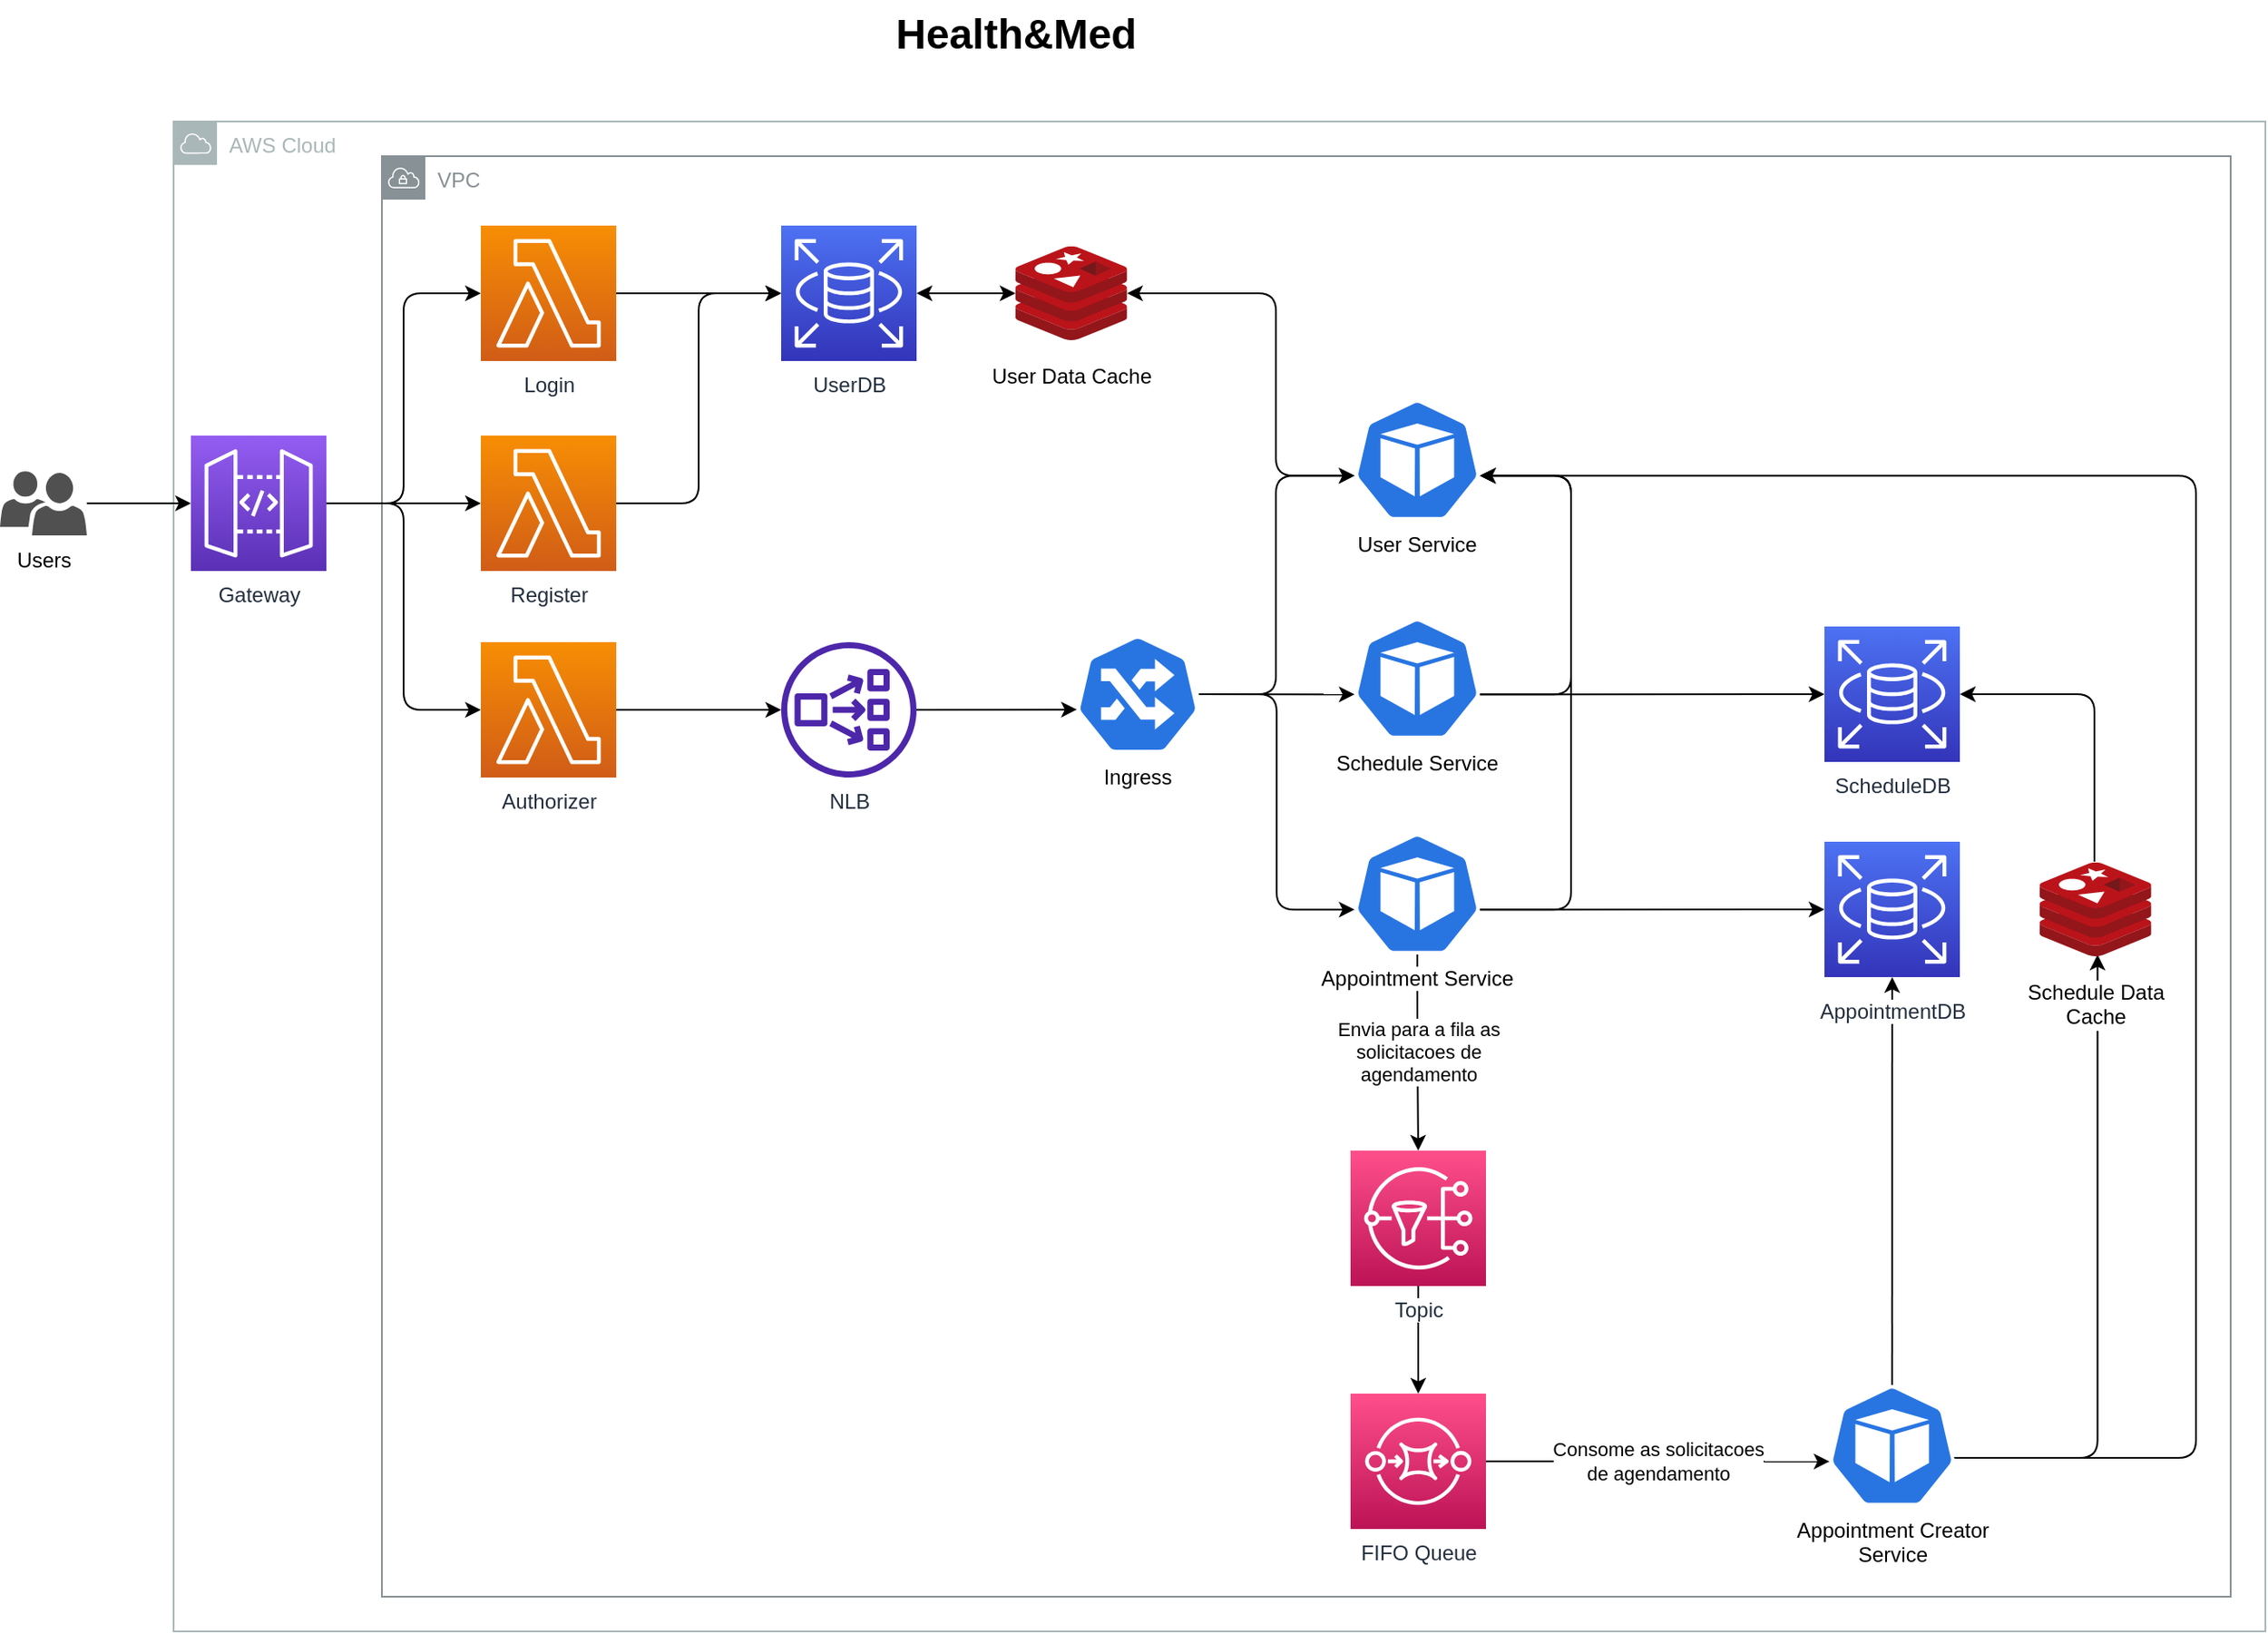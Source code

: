 <mxfile scale="1" border="10">
    <diagram id="gdUvleXatDT4JzoaOzgu" name="Arquitetura">
        <mxGraphModel dx="773" dy="596" grid="1" gridSize="10" guides="1" tooltips="1" connect="1" arrows="1" fold="1" page="1" pageScale="1" pageWidth="850" pageHeight="1100" background="#ffffff" math="0" shadow="0">
            <root>
                <mxCell id="0"/>
                <mxCell id="1" parent="0"/>
                <mxCell id="h52EhWeXdkFsN7Ld-P_R-19" value="AWS Cloud" style="sketch=0;outlineConnect=0;gradientColor=none;html=1;whiteSpace=wrap;fontSize=12;fontStyle=0;shape=mxgraph.aws4.group;grIcon=mxgraph.aws4.group_aws_cloud;strokeColor=#AAB7B8;fillColor=none;verticalAlign=top;align=left;spacingLeft=30;fontColor=#AAB7B8;dashed=0;labelBackgroundColor=default;rounded=1;" parent="1" vertex="1">
                    <mxGeometry x="125" y="90" width="1205" height="870" as="geometry"/>
                </mxCell>
                <mxCell id="2" value="Health&amp;amp;Med" style="text;strokeColor=none;fillColor=none;html=1;fontSize=24;fontStyle=1;verticalAlign=middle;align=center;rounded=1;" parent="1" vertex="1">
                    <mxGeometry x="560" y="20" width="100" height="40" as="geometry"/>
                </mxCell>
                <mxCell id="h52EhWeXdkFsN7Ld-P_R-56" style="edgeStyle=orthogonalEdgeStyle;curved=1;html=1;entryX=0;entryY=0.5;entryDx=0;entryDy=0;entryPerimeter=0;rounded=1;" parent="1" source="h52EhWeXdkFsN7Ld-P_R-12" target="h52EhWeXdkFsN7Ld-P_R-22" edge="1">
                    <mxGeometry relative="1" as="geometry"/>
                </mxCell>
                <mxCell id="h52EhWeXdkFsN7Ld-P_R-12" value="Users" style="sketch=0;pointerEvents=1;shadow=0;dashed=0;html=1;strokeColor=none;labelPosition=center;verticalLabelPosition=bottom;verticalAlign=top;align=center;fillColor=#505050;shape=mxgraph.mscae.intune.user_group;labelBackgroundColor=default;rounded=1;" parent="1" vertex="1">
                    <mxGeometry x="25" y="291.5" width="50" height="37" as="geometry"/>
                </mxCell>
                <mxCell id="h52EhWeXdkFsN7Ld-P_R-20" value="VPC" style="sketch=0;outlineConnect=0;gradientColor=none;html=1;whiteSpace=wrap;fontSize=12;fontStyle=0;shape=mxgraph.aws4.group;grIcon=mxgraph.aws4.group_vpc;strokeColor=#879196;fillColor=none;verticalAlign=top;align=left;spacingLeft=30;fontColor=#879196;dashed=0;labelBackgroundColor=default;rounded=1;" parent="1" vertex="1">
                    <mxGeometry x="245" y="110" width="1065" height="830" as="geometry"/>
                </mxCell>
                <mxCell id="h52EhWeXdkFsN7Ld-P_R-26" style="edgeStyle=orthogonalEdgeStyle;curved=1;html=1;entryX=0;entryY=0.5;entryDx=0;entryDy=0;entryPerimeter=0;rounded=1;" parent="1" source="h52EhWeXdkFsN7Ld-P_R-22" target="h52EhWeXdkFsN7Ld-P_R-23" edge="1">
                    <mxGeometry relative="1" as="geometry"/>
                </mxCell>
                <mxCell id="h52EhWeXdkFsN7Ld-P_R-27" style="edgeStyle=orthogonalEdgeStyle;html=1;entryX=0;entryY=0.5;entryDx=0;entryDy=0;entryPerimeter=0;rounded=1;" parent="1" source="h52EhWeXdkFsN7Ld-P_R-22" target="h52EhWeXdkFsN7Ld-P_R-25" edge="1">
                    <mxGeometry relative="1" as="geometry"/>
                </mxCell>
                <mxCell id="h52EhWeXdkFsN7Ld-P_R-28" style="edgeStyle=orthogonalEdgeStyle;html=1;entryX=0;entryY=0.5;entryDx=0;entryDy=0;entryPerimeter=0;rounded=1;" parent="1" source="h52EhWeXdkFsN7Ld-P_R-22" target="h52EhWeXdkFsN7Ld-P_R-24" edge="1">
                    <mxGeometry relative="1" as="geometry"/>
                </mxCell>
                <mxCell id="h52EhWeXdkFsN7Ld-P_R-22" value="Gateway" style="sketch=0;points=[[0,0,0],[0.25,0,0],[0.5,0,0],[0.75,0,0],[1,0,0],[0,1,0],[0.25,1,0],[0.5,1,0],[0.75,1,0],[1,1,0],[0,0.25,0],[0,0.5,0],[0,0.75,0],[1,0.25,0],[1,0.5,0],[1,0.75,0]];outlineConnect=0;fontColor=#232F3E;gradientColor=#945DF2;gradientDirection=north;fillColor=#5A30B5;strokeColor=#ffffff;dashed=0;verticalLabelPosition=bottom;verticalAlign=top;align=center;html=1;fontSize=12;fontStyle=0;aspect=fixed;shape=mxgraph.aws4.resourceIcon;resIcon=mxgraph.aws4.api_gateway;labelBackgroundColor=default;rounded=1;" parent="1" vertex="1">
                    <mxGeometry x="135" y="271" width="78" height="78" as="geometry"/>
                </mxCell>
                <mxCell id="h52EhWeXdkFsN7Ld-P_R-31" style="edgeStyle=orthogonalEdgeStyle;html=1;entryX=0;entryY=0.5;entryDx=0;entryDy=0;entryPerimeter=0;rounded=1;" parent="1" source="h52EhWeXdkFsN7Ld-P_R-23" target="h52EhWeXdkFsN7Ld-P_R-29" edge="1">
                    <mxGeometry relative="1" as="geometry"/>
                </mxCell>
                <mxCell id="h52EhWeXdkFsN7Ld-P_R-23" value="Register" style="sketch=0;points=[[0,0,0],[0.25,0,0],[0.5,0,0],[0.75,0,0],[1,0,0],[0,1,0],[0.25,1,0],[0.5,1,0],[0.75,1,0],[1,1,0],[0,0.25,0],[0,0.5,0],[0,0.75,0],[1,0.25,0],[1,0.5,0],[1,0.75,0]];outlineConnect=0;fontColor=#232F3E;gradientColor=#F78E04;gradientDirection=north;fillColor=#D05C17;strokeColor=#ffffff;dashed=0;verticalLabelPosition=bottom;verticalAlign=top;align=center;html=1;fontSize=12;fontStyle=0;aspect=fixed;shape=mxgraph.aws4.resourceIcon;resIcon=mxgraph.aws4.lambda;labelBackgroundColor=default;rounded=1;" parent="1" vertex="1">
                    <mxGeometry x="302" y="271" width="78" height="78" as="geometry"/>
                </mxCell>
                <mxCell id="h52EhWeXdkFsN7Ld-P_R-34" style="edgeStyle=orthogonalEdgeStyle;curved=1;html=1;rounded=1;" parent="1" source="h52EhWeXdkFsN7Ld-P_R-24" target="h52EhWeXdkFsN7Ld-P_R-32" edge="1">
                    <mxGeometry relative="1" as="geometry"/>
                </mxCell>
                <mxCell id="h52EhWeXdkFsN7Ld-P_R-24" value="Authorizer" style="sketch=0;points=[[0,0,0],[0.25,0,0],[0.5,0,0],[0.75,0,0],[1,0,0],[0,1,0],[0.25,1,0],[0.5,1,0],[0.75,1,0],[1,1,0],[0,0.25,0],[0,0.5,0],[0,0.75,0],[1,0.25,0],[1,0.5,0],[1,0.75,0]];outlineConnect=0;fontColor=#232F3E;gradientColor=#F78E04;gradientDirection=north;fillColor=#D05C17;strokeColor=#ffffff;dashed=0;verticalLabelPosition=bottom;verticalAlign=top;align=center;html=1;fontSize=12;fontStyle=0;aspect=fixed;shape=mxgraph.aws4.resourceIcon;resIcon=mxgraph.aws4.lambda;labelBackgroundColor=default;rounded=1;" parent="1" vertex="1">
                    <mxGeometry x="302" y="390" width="78" height="78" as="geometry"/>
                </mxCell>
                <mxCell id="h52EhWeXdkFsN7Ld-P_R-30" style="edgeStyle=orthogonalEdgeStyle;curved=1;html=1;entryX=0;entryY=0.5;entryDx=0;entryDy=0;entryPerimeter=0;rounded=1;" parent="1" source="h52EhWeXdkFsN7Ld-P_R-25" target="h52EhWeXdkFsN7Ld-P_R-29" edge="1">
                    <mxGeometry relative="1" as="geometry"/>
                </mxCell>
                <mxCell id="h52EhWeXdkFsN7Ld-P_R-25" value="Login" style="sketch=0;points=[[0,0,0],[0.25,0,0],[0.5,0,0],[0.75,0,0],[1,0,0],[0,1,0],[0.25,1,0],[0.5,1,0],[0.75,1,0],[1,1,0],[0,0.25,0],[0,0.5,0],[0,0.75,0],[1,0.25,0],[1,0.5,0],[1,0.75,0]];outlineConnect=0;fontColor=#232F3E;gradientColor=#F78E04;gradientDirection=north;fillColor=#D05C17;strokeColor=#ffffff;dashed=0;verticalLabelPosition=bottom;verticalAlign=top;align=center;html=1;fontSize=12;fontStyle=0;aspect=fixed;shape=mxgraph.aws4.resourceIcon;resIcon=mxgraph.aws4.lambda;labelBackgroundColor=default;rounded=1;" parent="1" vertex="1">
                    <mxGeometry x="302" y="150" width="78" height="78" as="geometry"/>
                </mxCell>
                <mxCell id="h52EhWeXdkFsN7Ld-P_R-70" style="edgeStyle=orthogonalEdgeStyle;curved=1;html=1;startArrow=classic;startFill=1;rounded=1;" parent="1" source="h52EhWeXdkFsN7Ld-P_R-29" target="h52EhWeXdkFsN7Ld-P_R-57" edge="1">
                    <mxGeometry relative="1" as="geometry"/>
                </mxCell>
                <mxCell id="h52EhWeXdkFsN7Ld-P_R-29" value="UserDB" style="sketch=0;points=[[0,0,0],[0.25,0,0],[0.5,0,0],[0.75,0,0],[1,0,0],[0,1,0],[0.25,1,0],[0.5,1,0],[0.75,1,0],[1,1,0],[0,0.25,0],[0,0.5,0],[0,0.75,0],[1,0.25,0],[1,0.5,0],[1,0.75,0]];outlineConnect=0;fontColor=#232F3E;gradientColor=#4D72F3;gradientDirection=north;fillColor=#3334B9;strokeColor=#ffffff;dashed=0;verticalLabelPosition=bottom;verticalAlign=top;align=center;html=1;fontSize=12;fontStyle=0;aspect=fixed;shape=mxgraph.aws4.resourceIcon;resIcon=mxgraph.aws4.rds;labelBackgroundColor=default;rounded=1;" parent="1" vertex="1">
                    <mxGeometry x="475" y="150" width="78" height="78" as="geometry"/>
                </mxCell>
                <mxCell id="h52EhWeXdkFsN7Ld-P_R-37" style="edgeStyle=orthogonalEdgeStyle;curved=1;html=1;entryX=0.005;entryY=0.63;entryDx=0;entryDy=0;entryPerimeter=0;rounded=1;" parent="1" source="h52EhWeXdkFsN7Ld-P_R-32" target="h52EhWeXdkFsN7Ld-P_R-35" edge="1">
                    <mxGeometry relative="1" as="geometry"/>
                </mxCell>
                <mxCell id="h52EhWeXdkFsN7Ld-P_R-32" value="NLB" style="sketch=0;outlineConnect=0;fontColor=#232F3E;gradientColor=none;fillColor=#4D27AA;strokeColor=none;dashed=0;verticalLabelPosition=bottom;verticalAlign=top;align=center;html=1;fontSize=12;fontStyle=0;aspect=fixed;pointerEvents=1;shape=mxgraph.aws4.network_load_balancer;labelBackgroundColor=default;rounded=1;" parent="1" vertex="1">
                    <mxGeometry x="475" y="390" width="78" height="78" as="geometry"/>
                </mxCell>
                <mxCell id="h52EhWeXdkFsN7Ld-P_R-41" style="edgeStyle=orthogonalEdgeStyle;curved=1;html=1;entryX=0.005;entryY=0.63;entryDx=0;entryDy=0;entryPerimeter=0;rounded=1;" parent="1" source="h52EhWeXdkFsN7Ld-P_R-35" target="h52EhWeXdkFsN7Ld-P_R-38" edge="1">
                    <mxGeometry relative="1" as="geometry"/>
                </mxCell>
                <mxCell id="h52EhWeXdkFsN7Ld-P_R-42" style="edgeStyle=orthogonalEdgeStyle;html=1;entryX=0.005;entryY=0.63;entryDx=0;entryDy=0;entryPerimeter=0;rounded=1;" parent="1" source="h52EhWeXdkFsN7Ld-P_R-35" target="h52EhWeXdkFsN7Ld-P_R-39" edge="1">
                    <mxGeometry relative="1" as="geometry">
                        <Array as="points">
                            <mxPoint x="760" y="420"/>
                            <mxPoint x="760" y="294"/>
                        </Array>
                    </mxGeometry>
                </mxCell>
                <mxCell id="h52EhWeXdkFsN7Ld-P_R-43" style="edgeStyle=orthogonalEdgeStyle;html=1;entryX=0.005;entryY=0.63;entryDx=0;entryDy=0;entryPerimeter=0;rounded=1;" parent="1" source="h52EhWeXdkFsN7Ld-P_R-35" target="h52EhWeXdkFsN7Ld-P_R-40" edge="1">
                    <mxGeometry relative="1" as="geometry"/>
                </mxCell>
                <mxCell id="h52EhWeXdkFsN7Ld-P_R-35" value="Ingress" style="sketch=0;html=1;dashed=0;whitespace=wrap;fillColor=#2875E2;strokeColor=#ffffff;points=[[0.005,0.63,0],[0.1,0.2,0],[0.9,0.2,0],[0.5,0,0],[0.995,0.63,0],[0.72,0.99,0],[0.5,1,0],[0.28,0.99,0]];verticalLabelPosition=bottom;align=center;verticalAlign=top;shape=mxgraph.kubernetes.icon;prIcon=ing;labelBackgroundColor=default;rounded=1;" parent="1" vertex="1">
                    <mxGeometry x="645" y="386" width="70.83" height="68" as="geometry"/>
                </mxCell>
                <mxCell id="h52EhWeXdkFsN7Ld-P_R-46" style="edgeStyle=orthogonalEdgeStyle;curved=1;html=1;entryX=0;entryY=0.5;entryDx=0;entryDy=0;entryPerimeter=0;exitX=0.995;exitY=0.63;exitDx=0;exitDy=0;exitPerimeter=0;rounded=1;" parent="1" source="h52EhWeXdkFsN7Ld-P_R-38" target="h52EhWeXdkFsN7Ld-P_R-45" edge="1">
                    <mxGeometry relative="1" as="geometry"/>
                </mxCell>
                <mxCell id="h52EhWeXdkFsN7Ld-P_R-72" style="edgeStyle=orthogonalEdgeStyle;html=1;entryX=0.995;entryY=0.63;entryDx=0;entryDy=0;entryPerimeter=0;startArrow=none;startFill=0;exitX=0.995;exitY=0.63;exitDx=0;exitDy=0;exitPerimeter=0;rounded=1;" parent="1" source="h52EhWeXdkFsN7Ld-P_R-38" target="h52EhWeXdkFsN7Ld-P_R-39" edge="1">
                    <mxGeometry relative="1" as="geometry">
                        <Array as="points">
                            <mxPoint x="930" y="420"/>
                            <mxPoint x="930" y="294"/>
                        </Array>
                    </mxGeometry>
                </mxCell>
                <mxCell id="h52EhWeXdkFsN7Ld-P_R-38" value="Schedule Service" style="sketch=0;html=1;dashed=0;whitespace=wrap;fillColor=#2875E2;strokeColor=#ffffff;points=[[0.005,0.63,0],[0.1,0.2,0],[0.9,0.2,0],[0.5,0,0],[0.995,0.63,0],[0.72,0.99,0],[0.5,1,0],[0.28,0.99,0]];verticalLabelPosition=bottom;align=center;verticalAlign=top;shape=mxgraph.kubernetes.icon;prIcon=pod;labelBackgroundColor=default;rounded=1;" parent="1" vertex="1">
                    <mxGeometry x="805" y="376" width="72.92" height="70" as="geometry"/>
                </mxCell>
                <mxCell id="h52EhWeXdkFsN7Ld-P_R-39" value="User Service" style="sketch=0;html=1;dashed=0;whitespace=wrap;fillColor=#2875E2;strokeColor=#ffffff;points=[[0.005,0.63,0],[0.1,0.2,0],[0.9,0.2,0],[0.5,0,0],[0.995,0.63,0],[0.72,0.99,0],[0.5,1,0],[0.28,0.99,0]];verticalLabelPosition=bottom;align=center;verticalAlign=top;shape=mxgraph.kubernetes.icon;prIcon=pod;labelBackgroundColor=default;rounded=1;" parent="1" vertex="1">
                    <mxGeometry x="805" y="250" width="72.92" height="70" as="geometry"/>
                </mxCell>
                <mxCell id="h52EhWeXdkFsN7Ld-P_R-48" style="edgeStyle=orthogonalEdgeStyle;curved=1;html=1;entryX=0;entryY=0.5;entryDx=0;entryDy=0;entryPerimeter=0;exitX=0.995;exitY=0.63;exitDx=0;exitDy=0;exitPerimeter=0;rounded=1;" parent="1" source="h52EhWeXdkFsN7Ld-P_R-40" target="h52EhWeXdkFsN7Ld-P_R-47" edge="1">
                    <mxGeometry relative="1" as="geometry"/>
                </mxCell>
                <mxCell id="h52EhWeXdkFsN7Ld-P_R-50" value="Envia para a fila as&lt;br&gt;solicitacoes de&lt;br&gt;agendamento" style="edgeStyle=orthogonalEdgeStyle;curved=1;html=1;entryX=0.5;entryY=0;entryDx=0;entryDy=0;entryPerimeter=0;rounded=1;" parent="1" source="h52EhWeXdkFsN7Ld-P_R-40" target="h52EhWeXdkFsN7Ld-P_R-49" edge="1">
                    <mxGeometry relative="1" as="geometry"/>
                </mxCell>
                <mxCell id="h52EhWeXdkFsN7Ld-P_R-73" style="edgeStyle=orthogonalEdgeStyle;html=1;entryX=0.995;entryY=0.63;entryDx=0;entryDy=0;entryPerimeter=0;startArrow=none;startFill=0;exitX=0.995;exitY=0.63;exitDx=0;exitDy=0;exitPerimeter=0;rounded=1;" parent="1" source="h52EhWeXdkFsN7Ld-P_R-40" target="h52EhWeXdkFsN7Ld-P_R-39" edge="1">
                    <mxGeometry relative="1" as="geometry">
                        <Array as="points">
                            <mxPoint x="930" y="544"/>
                            <mxPoint x="930" y="294"/>
                        </Array>
                    </mxGeometry>
                </mxCell>
                <mxCell id="h52EhWeXdkFsN7Ld-P_R-40" value="Appointment Service" style="sketch=0;html=1;dashed=0;whitespace=wrap;fillColor=#2875E2;strokeColor=#ffffff;points=[[0.005,0.63,0],[0.1,0.2,0],[0.9,0.2,0],[0.5,0,0],[0.995,0.63,0],[0.72,0.99,0],[0.5,1,0],[0.28,0.99,0]];verticalLabelPosition=bottom;align=center;verticalAlign=top;shape=mxgraph.kubernetes.icon;prIcon=pod;labelBackgroundColor=default;rounded=1;" parent="1" vertex="1">
                    <mxGeometry x="805" y="500" width="72.92" height="70" as="geometry"/>
                </mxCell>
                <mxCell id="h52EhWeXdkFsN7Ld-P_R-45" value="ScheduleDB" style="sketch=0;points=[[0,0,0],[0.25,0,0],[0.5,0,0],[0.75,0,0],[1,0,0],[0,1,0],[0.25,1,0],[0.5,1,0],[0.75,1,0],[1,1,0],[0,0.25,0],[0,0.5,0],[0,0.75,0],[1,0.25,0],[1,0.5,0],[1,0.75,0]];outlineConnect=0;fontColor=#232F3E;gradientColor=#4D72F3;gradientDirection=north;fillColor=#3334B9;strokeColor=#ffffff;dashed=0;verticalLabelPosition=bottom;verticalAlign=top;align=center;html=1;fontSize=12;fontStyle=0;aspect=fixed;shape=mxgraph.aws4.resourceIcon;resIcon=mxgraph.aws4.rds;labelBackgroundColor=default;rounded=1;" parent="1" vertex="1">
                    <mxGeometry x="1076" y="381" width="78" height="78" as="geometry"/>
                </mxCell>
                <mxCell id="h52EhWeXdkFsN7Ld-P_R-54" style="edgeStyle=orthogonalEdgeStyle;curved=1;html=1;entryX=0.5;entryY=0;entryDx=0;entryDy=0;entryPerimeter=0;rounded=1;" parent="1" source="h52EhWeXdkFsN7Ld-P_R-49" target="h52EhWeXdkFsN7Ld-P_R-53" edge="1">
                    <mxGeometry relative="1" as="geometry"/>
                </mxCell>
                <mxCell id="h52EhWeXdkFsN7Ld-P_R-49" value="Topic" style="sketch=0;points=[[0,0,0],[0.25,0,0],[0.5,0,0],[0.75,0,0],[1,0,0],[0,1,0],[0.25,1,0],[0.5,1,0],[0.75,1,0],[1,1,0],[0,0.25,0],[0,0.5,0],[0,0.75,0],[1,0.25,0],[1,0.5,0],[1,0.75,0]];outlineConnect=0;fontColor=#232F3E;gradientColor=#FF4F8B;gradientDirection=north;fillColor=#BC1356;strokeColor=#ffffff;dashed=0;verticalLabelPosition=bottom;verticalAlign=top;align=center;html=1;fontSize=12;fontStyle=0;aspect=fixed;shape=mxgraph.aws4.resourceIcon;resIcon=mxgraph.aws4.sns;labelBackgroundColor=default;rounded=1;" parent="1" vertex="1">
                    <mxGeometry x="803" y="683" width="78" height="78" as="geometry"/>
                </mxCell>
                <mxCell id="h52EhWeXdkFsN7Ld-P_R-63" value="Consome as solicitacoes&lt;br&gt;de agendamento" style="edgeStyle=orthogonalEdgeStyle;curved=1;html=1;entryX=0.005;entryY=0.63;entryDx=0;entryDy=0;entryPerimeter=0;rounded=1;" parent="1" source="h52EhWeXdkFsN7Ld-P_R-53" target="h52EhWeXdkFsN7Ld-P_R-62" edge="1">
                    <mxGeometry relative="1" as="geometry"/>
                </mxCell>
                <mxCell id="h52EhWeXdkFsN7Ld-P_R-53" value="FIFO Queue" style="sketch=0;points=[[0,0,0],[0.25,0,0],[0.5,0,0],[0.75,0,0],[1,0,0],[0,1,0],[0.25,1,0],[0.5,1,0],[0.75,1,0],[1,1,0],[0,0.25,0],[0,0.5,0],[0,0.75,0],[1,0.25,0],[1,0.5,0],[1,0.75,0]];outlineConnect=0;fontColor=#232F3E;gradientColor=#FF4F8B;gradientDirection=north;fillColor=#BC1356;strokeColor=#ffffff;dashed=0;verticalLabelPosition=bottom;verticalAlign=top;align=center;html=1;fontSize=12;fontStyle=0;aspect=fixed;shape=mxgraph.aws4.resourceIcon;resIcon=mxgraph.aws4.sqs;labelBackgroundColor=default;rounded=1;" parent="1" vertex="1">
                    <mxGeometry x="803" y="823" width="78" height="78" as="geometry"/>
                </mxCell>
                <mxCell id="h52EhWeXdkFsN7Ld-P_R-75" style="edgeStyle=orthogonalEdgeStyle;html=1;entryX=0.005;entryY=0.63;entryDx=0;entryDy=0;entryPerimeter=0;startArrow=classic;startFill=1;rounded=1;" parent="1" source="h52EhWeXdkFsN7Ld-P_R-57" target="h52EhWeXdkFsN7Ld-P_R-39" edge="1">
                    <mxGeometry relative="1" as="geometry">
                        <Array as="points">
                            <mxPoint x="760" y="189"/>
                            <mxPoint x="760" y="294"/>
                        </Array>
                    </mxGeometry>
                </mxCell>
                <mxCell id="h52EhWeXdkFsN7Ld-P_R-57" value="User Data Cache" style="sketch=0;aspect=fixed;html=1;points=[];align=center;image;fontSize=12;image=img/lib/mscae/Cache_Redis_Product.svg;labelBackgroundColor=default;strokeColor=default;spacingTop=7;rounded=1;" parent="1" vertex="1">
                    <mxGeometry x="610" y="162" width="64.29" height="54" as="geometry"/>
                </mxCell>
                <mxCell id="h52EhWeXdkFsN7Ld-P_R-64" style="edgeStyle=orthogonalEdgeStyle;curved=1;html=1;entryX=0.5;entryY=1;entryDx=0;entryDy=0;entryPerimeter=0;rounded=1;" parent="1" source="h52EhWeXdkFsN7Ld-P_R-62" target="h52EhWeXdkFsN7Ld-P_R-47" edge="1">
                    <mxGeometry relative="1" as="geometry"/>
                </mxCell>
                <mxCell id="h52EhWeXdkFsN7Ld-P_R-69" style="edgeStyle=orthogonalEdgeStyle;html=1;entryX=0.518;entryY=0.982;entryDx=0;entryDy=0;entryPerimeter=0;rounded=1;" parent="1" source="h52EhWeXdkFsN7Ld-P_R-62" target="h52EhWeXdkFsN7Ld-P_R-67" edge="1">
                    <mxGeometry relative="1" as="geometry">
                        <Array as="points">
                            <mxPoint x="1233" y="860"/>
                        </Array>
                    </mxGeometry>
                </mxCell>
                <mxCell id="h52EhWeXdkFsN7Ld-P_R-74" style="edgeStyle=orthogonalEdgeStyle;html=1;entryX=0.995;entryY=0.63;entryDx=0;entryDy=0;entryPerimeter=0;startArrow=none;startFill=0;rounded=1;" parent="1" target="h52EhWeXdkFsN7Ld-P_R-39" edge="1">
                    <mxGeometry relative="1" as="geometry">
                        <mxPoint x="1150" y="860" as="sourcePoint"/>
                        <Array as="points">
                            <mxPoint x="1151" y="860"/>
                            <mxPoint x="1290" y="860"/>
                            <mxPoint x="1290" y="294"/>
                        </Array>
                    </mxGeometry>
                </mxCell>
                <mxCell id="h52EhWeXdkFsN7Ld-P_R-62" value="Appointment Creator&lt;br&gt;Service" style="sketch=0;html=1;dashed=0;whitespace=wrap;fillColor=#2875E2;strokeColor=#ffffff;points=[[0.005,0.63,0],[0.1,0.2,0],[0.9,0.2,0],[0.5,0,0],[0.995,0.63,0],[0.72,0.99,0],[0.5,1,0],[0.28,0.99,0]];verticalLabelPosition=bottom;align=center;verticalAlign=top;shape=mxgraph.kubernetes.icon;prIcon=pod;labelBackgroundColor=default;rounded=1;" parent="1" vertex="1">
                    <mxGeometry x="1078.54" y="818" width="72.92" height="70" as="geometry"/>
                </mxCell>
                <mxCell id="h52EhWeXdkFsN7Ld-P_R-47" value="AppointmentDB" style="sketch=0;points=[[0,0,0],[0.25,0,0],[0.5,0,0],[0.75,0,0],[1,0,0],[0,1,0],[0.25,1,0],[0.5,1,0],[0.75,1,0],[1,1,0],[0,0.25,0],[0,0.5,0],[0,0.75,0],[1,0.25,0],[1,0.5,0],[1,0.75,0]];outlineConnect=0;fontColor=#232F3E;gradientColor=#4D72F3;gradientDirection=north;fillColor=#3334B9;strokeColor=#ffffff;dashed=0;verticalLabelPosition=bottom;verticalAlign=top;align=center;html=1;fontSize=12;fontStyle=0;aspect=fixed;shape=mxgraph.aws4.resourceIcon;resIcon=mxgraph.aws4.rds;labelBackgroundColor=default;spacingTop=6;rounded=1;" parent="1" vertex="1">
                    <mxGeometry x="1076" y="505" width="78" height="78" as="geometry"/>
                </mxCell>
                <mxCell id="h52EhWeXdkFsN7Ld-P_R-68" style="edgeStyle=orthogonalEdgeStyle;html=1;entryX=1;entryY=0.5;entryDx=0;entryDy=0;entryPerimeter=0;exitX=0.49;exitY=-0.009;exitDx=0;exitDy=0;exitPerimeter=0;rounded=1;" parent="1" source="h52EhWeXdkFsN7Ld-P_R-67" target="h52EhWeXdkFsN7Ld-P_R-45" edge="1">
                    <mxGeometry relative="1" as="geometry"/>
                </mxCell>
                <mxCell id="h52EhWeXdkFsN7Ld-P_R-67" value="Schedule Data&lt;br&gt;Cache" style="sketch=0;aspect=fixed;html=1;points=[];align=center;image;fontSize=12;image=img/lib/mscae/Cache_Redis_Product.svg;labelBackgroundColor=default;strokeColor=default;spacingTop=7;rounded=1;" parent="1" vertex="1">
                    <mxGeometry x="1200" y="517" width="64.29" height="54" as="geometry"/>
                </mxCell>
            </root>
        </mxGraphModel>
    </diagram>
</mxfile>